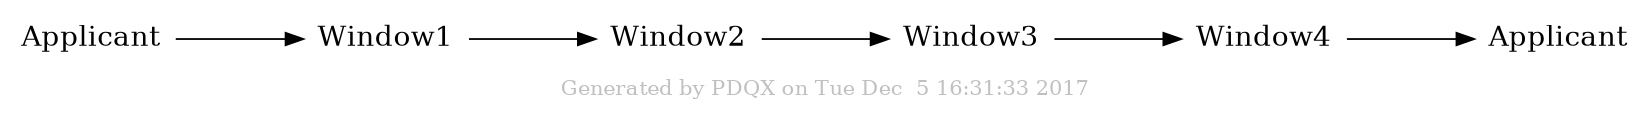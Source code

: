 /* Generated by pdqx.pl on Tue Dec  5 16:31:33 2017 */
/* Performance Dynamics Company, www.perfdynamics.com */
digraph G {
	graph [label="Generated by PDQX on Tue Dec  5 16:31:33 2017",labelloc=b,fontsize=12,fontcolor=gray];
	size="11,8";
	compound=true;
	ranksep=1.0;
	rankdir=LR;
	node [shape=plaintext, fontsize=16, label=""];
	src_Applicant[label=Applicant];
	snk_Applicant[label=Applicant];
	Window1 [shape=none, label=Window1, image="node-single.png"];
	Window2 [shape=none, label=Window2, image="node-single.png"];
	Window3 [shape=none, label=Window3, image="node-single.png"];
	Window4 [shape=none, label=Window4, image="node-single.png"];
	src_Applicant -> Window1 -> Window2 -> Window3 -> Window4 -> snk_Applicant;
}
